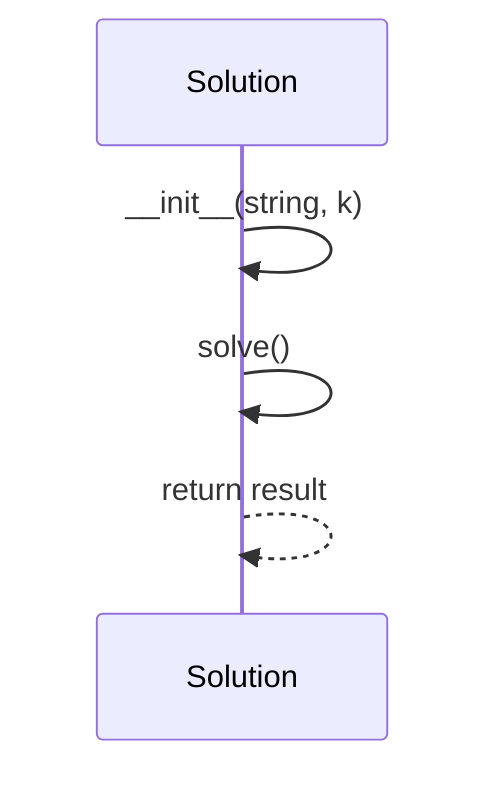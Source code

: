 sequenceDiagram
    participant Solution
    Solution->>Solution: __init__(string, k)
    Solution->>Solution: solve()
    Solution-->>Solution: return result